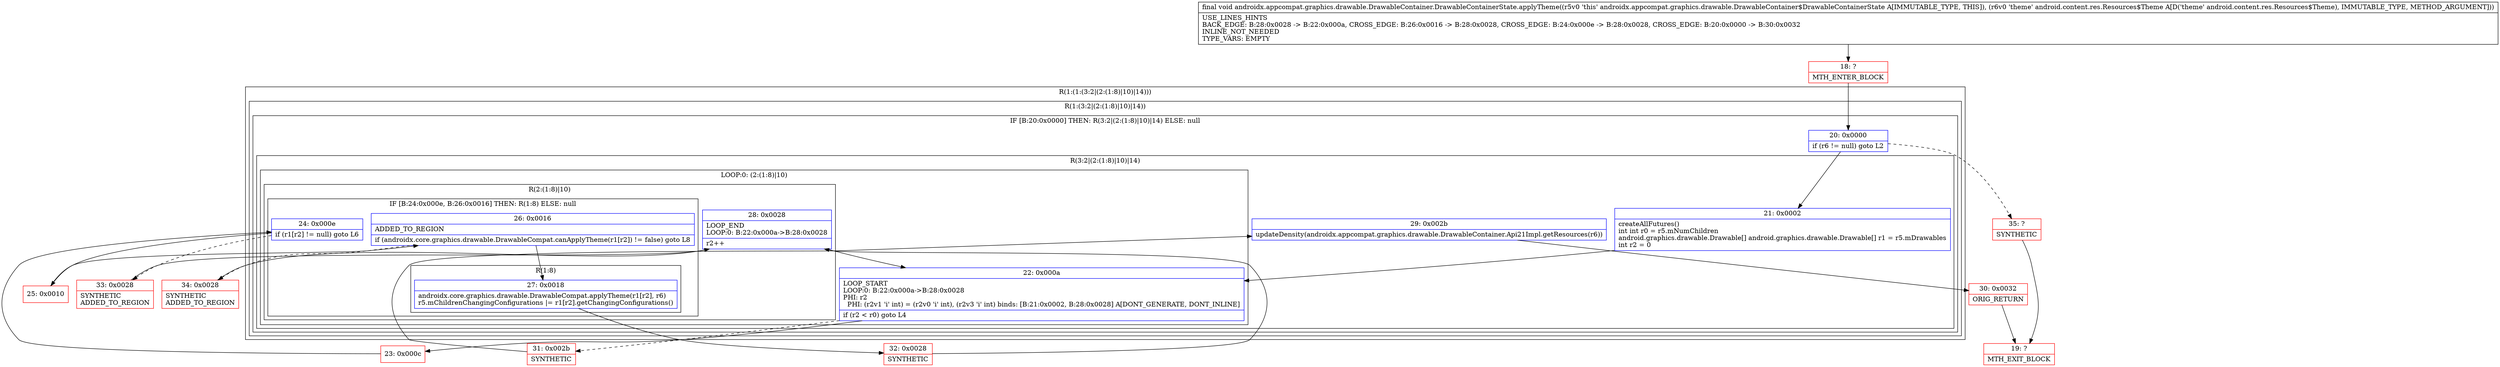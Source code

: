 digraph "CFG forandroidx.appcompat.graphics.drawable.DrawableContainer.DrawableContainerState.applyTheme(Landroid\/content\/res\/Resources$Theme;)V" {
subgraph cluster_Region_1188791285 {
label = "R(1:(1:(3:2|(2:(1:8)|10)|14)))";
node [shape=record,color=blue];
subgraph cluster_Region_1616053954 {
label = "R(1:(3:2|(2:(1:8)|10)|14))";
node [shape=record,color=blue];
subgraph cluster_IfRegion_813286040 {
label = "IF [B:20:0x0000] THEN: R(3:2|(2:(1:8)|10)|14) ELSE: null";
node [shape=record,color=blue];
Node_20 [shape=record,label="{20\:\ 0x0000|if (r6 != null) goto L2\l}"];
subgraph cluster_Region_951144834 {
label = "R(3:2|(2:(1:8)|10)|14)";
node [shape=record,color=blue];
Node_21 [shape=record,label="{21\:\ 0x0002|createAllFutures()\lint int r0 = r5.mNumChildren\landroid.graphics.drawable.Drawable[] android.graphics.drawable.Drawable[] r1 = r5.mDrawables\lint r2 = 0\l}"];
subgraph cluster_LoopRegion_694212345 {
label = "LOOP:0: (2:(1:8)|10)";
node [shape=record,color=blue];
Node_22 [shape=record,label="{22\:\ 0x000a|LOOP_START\lLOOP:0: B:22:0x000a\-\>B:28:0x0028\lPHI: r2 \l  PHI: (r2v1 'i' int) = (r2v0 'i' int), (r2v3 'i' int) binds: [B:21:0x0002, B:28:0x0028] A[DONT_GENERATE, DONT_INLINE]\l|if (r2 \< r0) goto L4\l}"];
subgraph cluster_Region_781650202 {
label = "R(2:(1:8)|10)";
node [shape=record,color=blue];
subgraph cluster_IfRegion_1004298298 {
label = "IF [B:24:0x000e, B:26:0x0016] THEN: R(1:8) ELSE: null";
node [shape=record,color=blue];
Node_24 [shape=record,label="{24\:\ 0x000e|if (r1[r2] != null) goto L6\l}"];
Node_26 [shape=record,label="{26\:\ 0x0016|ADDED_TO_REGION\l|if (androidx.core.graphics.drawable.DrawableCompat.canApplyTheme(r1[r2]) != false) goto L8\l}"];
subgraph cluster_Region_479749706 {
label = "R(1:8)";
node [shape=record,color=blue];
Node_27 [shape=record,label="{27\:\ 0x0018|androidx.core.graphics.drawable.DrawableCompat.applyTheme(r1[r2], r6)\lr5.mChildrenChangingConfigurations \|= r1[r2].getChangingConfigurations()\l}"];
}
}
Node_28 [shape=record,label="{28\:\ 0x0028|LOOP_END\lLOOP:0: B:22:0x000a\-\>B:28:0x0028\l|r2++\l}"];
}
}
Node_29 [shape=record,label="{29\:\ 0x002b|updateDensity(androidx.appcompat.graphics.drawable.DrawableContainer.Api21Impl.getResources(r6))\l}"];
}
}
}
}
Node_18 [shape=record,color=red,label="{18\:\ ?|MTH_ENTER_BLOCK\l}"];
Node_23 [shape=record,color=red,label="{23\:\ 0x000c}"];
Node_25 [shape=record,color=red,label="{25\:\ 0x0010}"];
Node_32 [shape=record,color=red,label="{32\:\ 0x0028|SYNTHETIC\l}"];
Node_34 [shape=record,color=red,label="{34\:\ 0x0028|SYNTHETIC\lADDED_TO_REGION\l}"];
Node_33 [shape=record,color=red,label="{33\:\ 0x0028|SYNTHETIC\lADDED_TO_REGION\l}"];
Node_31 [shape=record,color=red,label="{31\:\ 0x002b|SYNTHETIC\l}"];
Node_30 [shape=record,color=red,label="{30\:\ 0x0032|ORIG_RETURN\l}"];
Node_19 [shape=record,color=red,label="{19\:\ ?|MTH_EXIT_BLOCK\l}"];
Node_35 [shape=record,color=red,label="{35\:\ ?|SYNTHETIC\l}"];
MethodNode[shape=record,label="{final void androidx.appcompat.graphics.drawable.DrawableContainer.DrawableContainerState.applyTheme((r5v0 'this' androidx.appcompat.graphics.drawable.DrawableContainer$DrawableContainerState A[IMMUTABLE_TYPE, THIS]), (r6v0 'theme' android.content.res.Resources$Theme A[D('theme' android.content.res.Resources$Theme), IMMUTABLE_TYPE, METHOD_ARGUMENT]))  | USE_LINES_HINTS\lBACK_EDGE: B:28:0x0028 \-\> B:22:0x000a, CROSS_EDGE: B:26:0x0016 \-\> B:28:0x0028, CROSS_EDGE: B:24:0x000e \-\> B:28:0x0028, CROSS_EDGE: B:20:0x0000 \-\> B:30:0x0032\lINLINE_NOT_NEEDED\lTYPE_VARS: EMPTY\l}"];
MethodNode -> Node_18;Node_20 -> Node_21;
Node_20 -> Node_35[style=dashed];
Node_21 -> Node_22;
Node_22 -> Node_23;
Node_22 -> Node_31[style=dashed];
Node_24 -> Node_25;
Node_24 -> Node_33[style=dashed];
Node_26 -> Node_27;
Node_26 -> Node_34[style=dashed];
Node_27 -> Node_32;
Node_28 -> Node_22;
Node_29 -> Node_30;
Node_18 -> Node_20;
Node_23 -> Node_24;
Node_25 -> Node_26;
Node_32 -> Node_28;
Node_34 -> Node_28;
Node_33 -> Node_28;
Node_31 -> Node_29;
Node_30 -> Node_19;
Node_35 -> Node_19;
}

